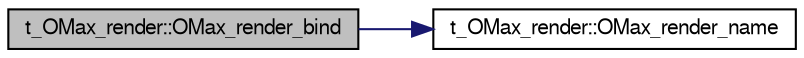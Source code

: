 digraph G
{
  bgcolor="transparent";
  edge [fontname="FreeSans",fontsize="10",labelfontname="FreeSans",labelfontsize="10"];
  node [fontname="FreeSans",fontsize="10",shape=record];
  rankdir=LR;
  Node1 [label="t_OMax_render::OMax_render_bind",height=0.2,width=0.4,color="black", fillcolor="grey75", style="filled" fontcolor="black"];
  Node1 -> Node2 [color="midnightblue",fontsize="10",style="solid",fontname="FreeSans"];
  Node2 [label="t_OMax_render::OMax_render_name",height=0.2,width=0.4,color="black",URL="$structt___o_max__render.html#a68c2c1deea22818c3cd9c721599e3eb4",tooltip="Return Data Sequence name from FO name."];
}
